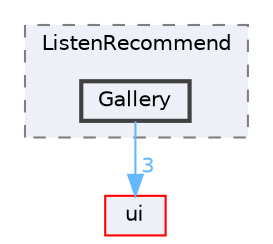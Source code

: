 digraph "Gallery"
{
 // LATEX_PDF_SIZE
  bgcolor="transparent";
  edge [fontname=Helvetica,fontsize=10,labelfontname=Helvetica,labelfontsize=10];
  node [fontname=Helvetica,fontsize=10,shape=box,height=0.2,width=0.4];
  compound=true
  subgraph clusterdir_c99e693e283b556be7ac59ab98eef996 {
    graph [ bgcolor="#edf0f7", pencolor="grey50", label="ListenRecommend", fontname=Helvetica,fontsize=10 style="filled,dashed", URL="dir_c99e693e283b556be7ac59ab98eef996.html",tooltip=""]
  dir_f1a4fca8fb377259873ba739ba4d044f [label="Gallery", fillcolor="#edf0f7", color="grey25", style="filled,bold", URL="dir_f1a4fca8fb377259873ba739ba4d044f.html",tooltip=""];
  }
  dir_1788f8309b1a812dcb800a185471cf6c [label="ui", fillcolor="#edf0f7", color="red", style="filled", URL="dir_1788f8309b1a812dcb800a185471cf6c.html",tooltip=""];
  dir_f1a4fca8fb377259873ba739ba4d044f->dir_1788f8309b1a812dcb800a185471cf6c [headlabel="3", labeldistance=1.5 headhref="dir_000128_000351.html" href="dir_000128_000351.html" color="steelblue1" fontcolor="steelblue1"];
}
